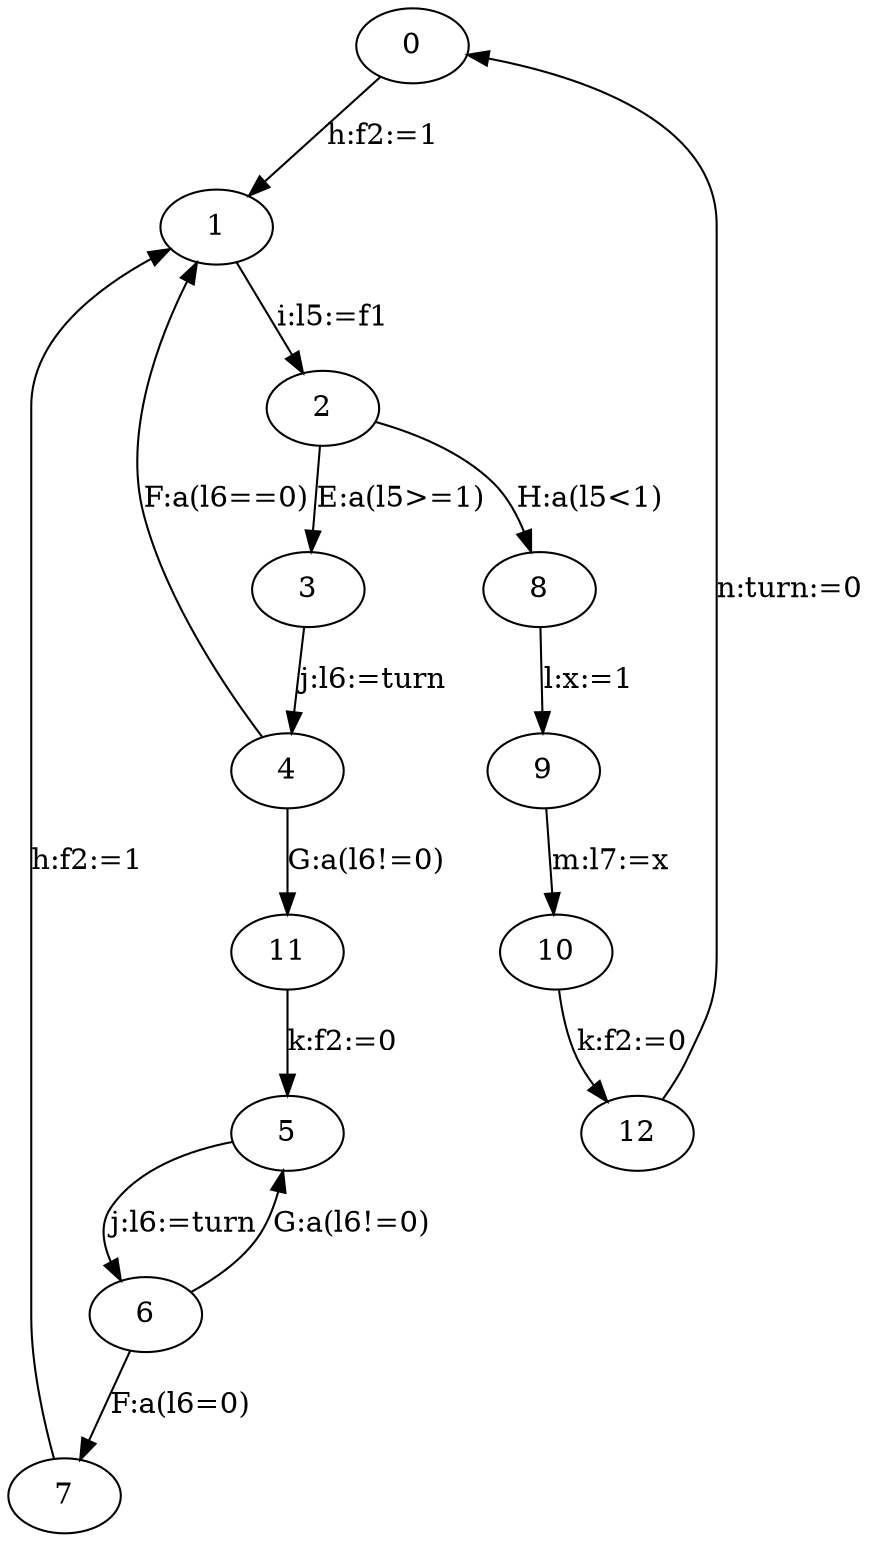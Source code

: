 digraph "unnamed" {
"0" [
fixedsize="false"
label="0"
regular="false"
];
"1" [
fixedsize="false"
label="1"
regular="false"
];
"2" [
fixedsize="false"
label="2"
regular="false"
];
"3" [
fixedsize="false"
label="3"
regular="false"
];
"4" [
fixedsize="false"
label="4"
regular="false"
];
"5" [
fixedsize="false"
label="5"
regular="false"
];
"6" [
fixedsize="false"
label="6"
regular="false"
];
"7" [
fixedsize="false"
label="7"
regular="false"
];
"0" -> "1" [
constraint="true"
decorate="false"
label="h:f2:=1"
labelfloat="false"
];
"1" -> "2" [
constraint="true"
decorate="false"
label="i:l5:=f1"
labelfloat="false"
];
"2" -> "3" [
constraint="true"
decorate="false"
label="E:a(l5>=1)"
labelfloat="false"
];
"3" -> "4" [
constraint="true"
decorate="false"
label="j:l6:=turn"
labelfloat="false"
];
"4" -> "1" [
constraint="true"
decorate="false"
label="F:a(l6==0)"
labelfloat="false"
];
"5" -> "6" [
constraint="true"
decorate="false"
label="j:l6:=turn"
labelfloat="false"
];
"6" -> "5" [
constraint="true"
decorate="false"
label="G:a(l6!=0)"
labelfloat="false"
];
"6" -> "7" [
constraint="true"
decorate="false"
label="F:a(l6=0)"
labelfloat="false"
];
"7" -> "1" [
constraint="true"
decorate="false"
label="h:f2:=1"
labelfloat="false"
];
"8" [
fixedsize="false"
label="8"
regular="false"
];
"9" [
fixedsize="false"
label="9"
regular="false"
];
"10" [
fixedsize="false"
label="10"
regular="false"
];
"2" -> "8" [
constraint="true"
decorate="false"
label="H:a(l5<1)"
labelfloat="false"
];
"8" -> "9" [
constraint="true"
decorate="false"
label="l:x:=1"
labelfloat="false"
];
"9" -> "10" [
constraint="true"
decorate="false"
label="m:l7:=x"
labelfloat="false"
];
"11" [
fixedsize="false"
label="11"
regular="false"
];
"4" -> "11" [
constraint="true"
decorate="false"
label="G:a(l6!=0)"
labelfloat="false"
];
"11" -> "5" [
constraint="true"
decorate="false"
label="k:f2:=0"
labelfloat="false"
];
"12" [
fixedsize="false"
label="12"
regular="false"
];
"10" -> "12" [
constraint="true"
decorate="false"
label="k:f2:=0"
labelfloat="false"
];
"12" -> "0" [
constraint="true"
decorate="false"
label="n:turn:=0"
labelfloat="false"
];
}
